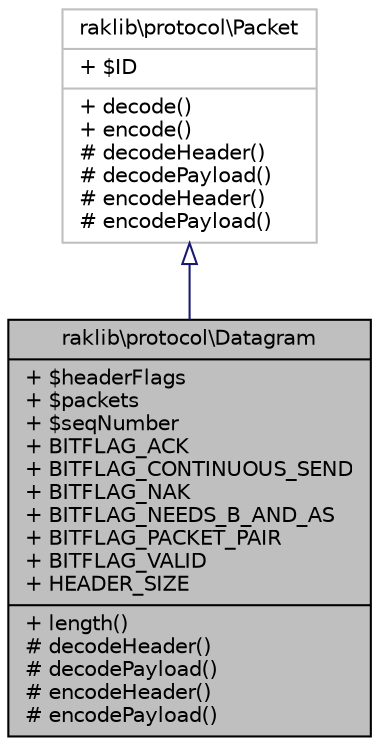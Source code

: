 digraph "raklib\protocol\Datagram"
{
 // INTERACTIVE_SVG=YES
 // LATEX_PDF_SIZE
  edge [fontname="Helvetica",fontsize="10",labelfontname="Helvetica",labelfontsize="10"];
  node [fontname="Helvetica",fontsize="10",shape=record];
  Node1 [label="{raklib\\protocol\\Datagram\n|+ $headerFlags\l+ $packets\l+ $seqNumber\l+ BITFLAG_ACK\l+ BITFLAG_CONTINUOUS_SEND\l+ BITFLAG_NAK\l+ BITFLAG_NEEDS_B_AND_AS\l+ BITFLAG_PACKET_PAIR\l+ BITFLAG_VALID\l+ HEADER_SIZE\l|+ length()\l# decodeHeader()\l# decodePayload()\l# encodeHeader()\l# encodePayload()\l}",height=0.2,width=0.4,color="black", fillcolor="grey75", style="filled", fontcolor="black",tooltip=" "];
  Node2 -> Node1 [dir="back",color="midnightblue",fontsize="10",style="solid",arrowtail="onormal",fontname="Helvetica"];
  Node2 [label="{raklib\\protocol\\Packet\n|+ $ID\l|+ decode()\l+ encode()\l# decodeHeader()\l# decodePayload()\l# encodeHeader()\l# encodePayload()\l}",height=0.2,width=0.4,color="grey75", fillcolor="white", style="filled",URL="$d6/d53/classraklib_1_1protocol_1_1_packet.html",tooltip=" "];
}
